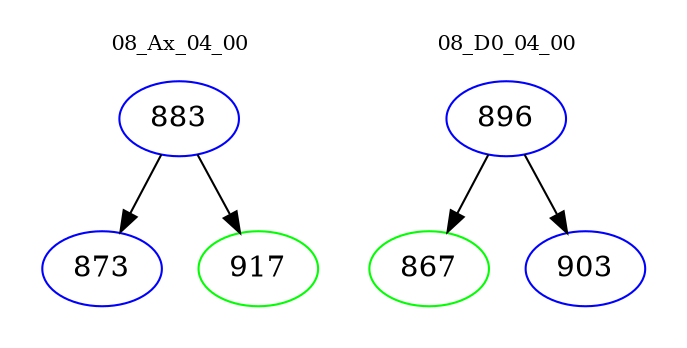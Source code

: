 digraph{
subgraph cluster_0 {
color = white
label = "08_Ax_04_00";
fontsize=10;
T0_883 [label="883", color="blue"]
T0_883 -> T0_873 [color="black"]
T0_873 [label="873", color="blue"]
T0_883 -> T0_917 [color="black"]
T0_917 [label="917", color="green"]
}
subgraph cluster_1 {
color = white
label = "08_D0_04_00";
fontsize=10;
T1_896 [label="896", color="blue"]
T1_896 -> T1_867 [color="black"]
T1_867 [label="867", color="green"]
T1_896 -> T1_903 [color="black"]
T1_903 [label="903", color="blue"]
}
}
